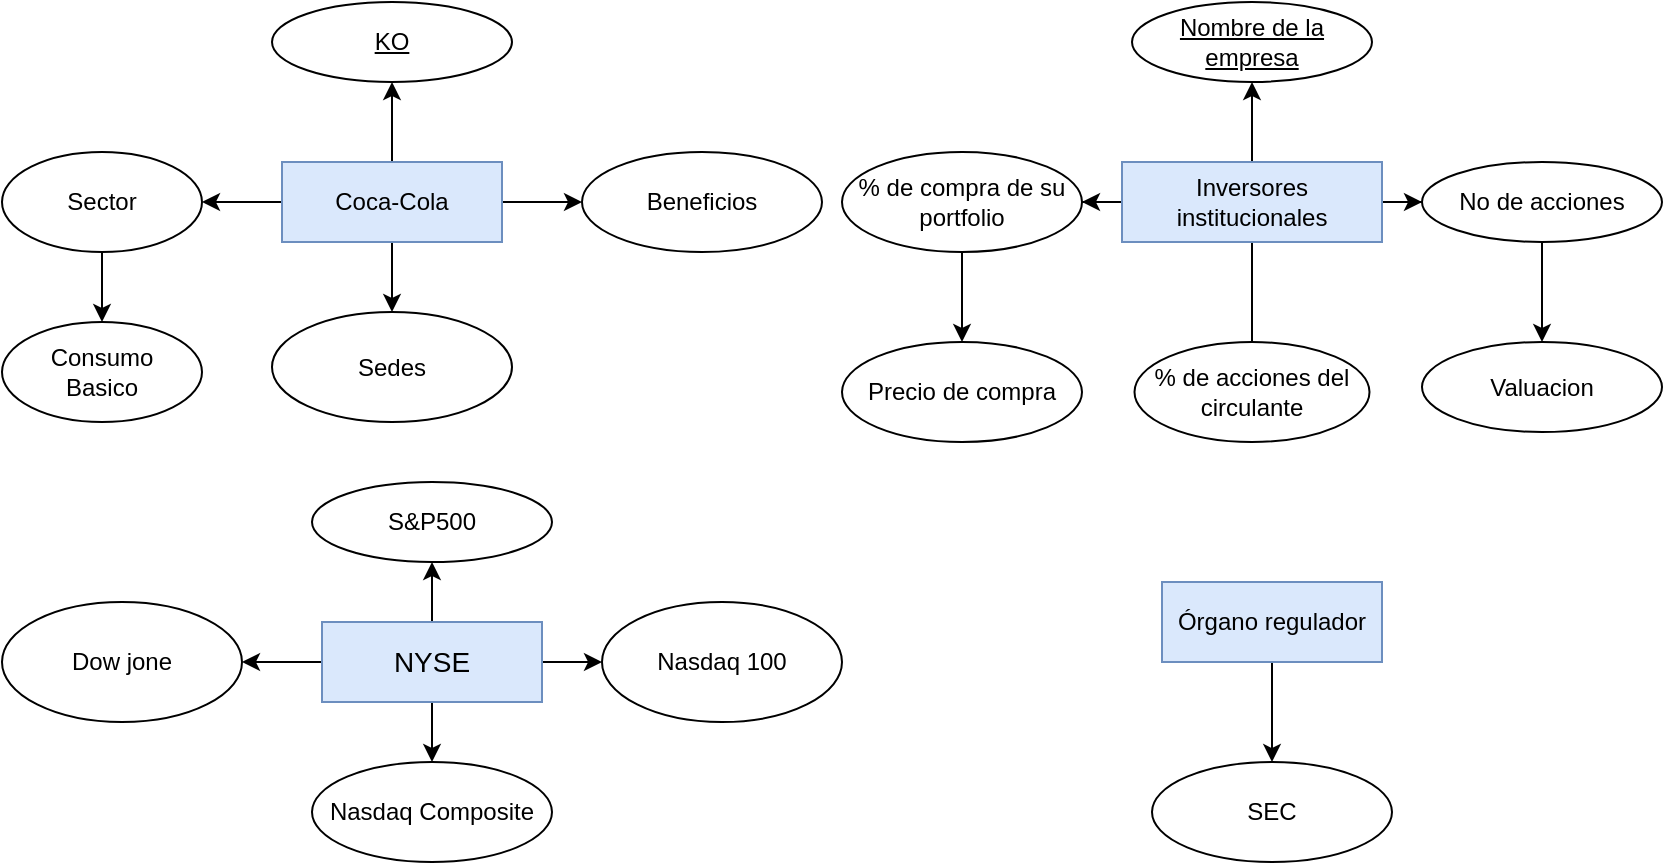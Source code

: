 <mxfile version="22.0.4" type="github">
  <diagram id="R2lEEEUBdFMjLlhIrx00" name="Page-1">
    <mxGraphModel dx="1035" dy="615" grid="1" gridSize="10" guides="1" tooltips="1" connect="1" arrows="1" fold="1" page="1" pageScale="1" pageWidth="1200" pageHeight="1600" background="none" math="0" shadow="0" extFonts="Permanent Marker^https://fonts.googleapis.com/css?family=Permanent+Marker">
      <root>
        <mxCell id="0" />
        <mxCell id="1" parent="0" />
        <mxCell id="t8iyPZO0zg24D1OOM_n5-48" value="" style="edgeStyle=orthogonalEdgeStyle;rounded=0;orthogonalLoop=1;jettySize=auto;html=1;" edge="1" parent="1" source="t8iyPZO0zg24D1OOM_n5-1" target="t8iyPZO0zg24D1OOM_n5-44">
          <mxGeometry relative="1" as="geometry" />
        </mxCell>
        <mxCell id="t8iyPZO0zg24D1OOM_n5-49" value="" style="edgeStyle=orthogonalEdgeStyle;rounded=0;orthogonalLoop=1;jettySize=auto;html=1;" edge="1" parent="1" source="t8iyPZO0zg24D1OOM_n5-1" target="t8iyPZO0zg24D1OOM_n5-46">
          <mxGeometry relative="1" as="geometry" />
        </mxCell>
        <mxCell id="t8iyPZO0zg24D1OOM_n5-50" value="" style="edgeStyle=orthogonalEdgeStyle;rounded=0;orthogonalLoop=1;jettySize=auto;html=1;" edge="1" parent="1" source="t8iyPZO0zg24D1OOM_n5-1" target="t8iyPZO0zg24D1OOM_n5-45">
          <mxGeometry relative="1" as="geometry" />
        </mxCell>
        <mxCell id="t8iyPZO0zg24D1OOM_n5-51" value="" style="edgeStyle=orthogonalEdgeStyle;rounded=0;orthogonalLoop=1;jettySize=auto;html=1;" edge="1" parent="1" source="t8iyPZO0zg24D1OOM_n5-1" target="t8iyPZO0zg24D1OOM_n5-47">
          <mxGeometry relative="1" as="geometry" />
        </mxCell>
        <mxCell id="t8iyPZO0zg24D1OOM_n5-1" value="&lt;font style=&quot;font-size: 14px;&quot;&gt;NYSE&lt;br&gt;&lt;/font&gt;" style="rounded=0;whiteSpace=wrap;html=1;fillColor=#dae8fc;strokeColor=#6c8ebf;" vertex="1" parent="1">
          <mxGeometry x="160" y="320" width="110" height="40" as="geometry" />
        </mxCell>
        <mxCell id="t8iyPZO0zg24D1OOM_n5-16" value="" style="edgeStyle=orthogonalEdgeStyle;rounded=0;orthogonalLoop=1;jettySize=auto;html=1;" edge="1" parent="1" source="t8iyPZO0zg24D1OOM_n5-4" target="t8iyPZO0zg24D1OOM_n5-15">
          <mxGeometry relative="1" as="geometry" />
        </mxCell>
        <mxCell id="t8iyPZO0zg24D1OOM_n5-18" value="" style="edgeStyle=orthogonalEdgeStyle;rounded=0;orthogonalLoop=1;jettySize=auto;html=1;" edge="1" parent="1" source="t8iyPZO0zg24D1OOM_n5-4" target="t8iyPZO0zg24D1OOM_n5-17">
          <mxGeometry relative="1" as="geometry" />
        </mxCell>
        <mxCell id="t8iyPZO0zg24D1OOM_n5-24" value="" style="edgeStyle=orthogonalEdgeStyle;rounded=0;orthogonalLoop=1;jettySize=auto;html=1;" edge="1" parent="1" source="t8iyPZO0zg24D1OOM_n5-4" target="t8iyPZO0zg24D1OOM_n5-23">
          <mxGeometry relative="1" as="geometry" />
        </mxCell>
        <mxCell id="t8iyPZO0zg24D1OOM_n5-25" value="" style="edgeStyle=orthogonalEdgeStyle;rounded=0;orthogonalLoop=1;jettySize=auto;html=1;" edge="1" parent="1" source="t8iyPZO0zg24D1OOM_n5-4" target="t8iyPZO0zg24D1OOM_n5-22">
          <mxGeometry relative="1" as="geometry" />
        </mxCell>
        <mxCell id="t8iyPZO0zg24D1OOM_n5-4" value="Coca-Cola" style="rounded=0;whiteSpace=wrap;html=1;fillColor=#dae8fc;strokeColor=#6c8ebf;" vertex="1" parent="1">
          <mxGeometry x="140" y="90" width="110" height="40" as="geometry" />
        </mxCell>
        <mxCell id="t8iyPZO0zg24D1OOM_n5-53" value="" style="edgeStyle=orthogonalEdgeStyle;rounded=0;orthogonalLoop=1;jettySize=auto;html=1;" edge="1" parent="1" source="t8iyPZO0zg24D1OOM_n5-5" target="t8iyPZO0zg24D1OOM_n5-52">
          <mxGeometry relative="1" as="geometry" />
        </mxCell>
        <mxCell id="t8iyPZO0zg24D1OOM_n5-5" value="Órgano regulador" style="rounded=0;whiteSpace=wrap;html=1;fillColor=#dae8fc;strokeColor=#6c8ebf;" vertex="1" parent="1">
          <mxGeometry x="580" y="300" width="110" height="40" as="geometry" />
        </mxCell>
        <mxCell id="t8iyPZO0zg24D1OOM_n5-27" value="" style="edgeStyle=orthogonalEdgeStyle;rounded=0;orthogonalLoop=1;jettySize=auto;html=1;" edge="1" parent="1" source="t8iyPZO0zg24D1OOM_n5-10" target="t8iyPZO0zg24D1OOM_n5-26">
          <mxGeometry relative="1" as="geometry" />
        </mxCell>
        <mxCell id="t8iyPZO0zg24D1OOM_n5-29" value="" style="edgeStyle=orthogonalEdgeStyle;rounded=0;orthogonalLoop=1;jettySize=auto;html=1;" edge="1" parent="1" source="t8iyPZO0zg24D1OOM_n5-10" target="t8iyPZO0zg24D1OOM_n5-28">
          <mxGeometry relative="1" as="geometry" />
        </mxCell>
        <mxCell id="t8iyPZO0zg24D1OOM_n5-32" value="" style="edgeStyle=orthogonalEdgeStyle;rounded=0;orthogonalLoop=1;jettySize=auto;html=1;" edge="1" parent="1" source="t8iyPZO0zg24D1OOM_n5-10">
          <mxGeometry relative="1" as="geometry">
            <mxPoint x="625" y="230" as="targetPoint" />
          </mxGeometry>
        </mxCell>
        <mxCell id="t8iyPZO0zg24D1OOM_n5-36" value="" style="edgeStyle=orthogonalEdgeStyle;rounded=0;orthogonalLoop=1;jettySize=auto;html=1;" edge="1" parent="1" source="t8iyPZO0zg24D1OOM_n5-10" target="t8iyPZO0zg24D1OOM_n5-34">
          <mxGeometry relative="1" as="geometry" />
        </mxCell>
        <mxCell id="t8iyPZO0zg24D1OOM_n5-10" value="Inversores institucionales" style="whiteSpace=wrap;html=1;fillColor=#dae8fc;strokeColor=#6c8ebf;rounded=0;" vertex="1" parent="1">
          <mxGeometry x="560" y="90" width="130" height="40" as="geometry" />
        </mxCell>
        <mxCell id="t8iyPZO0zg24D1OOM_n5-12" style="edgeStyle=orthogonalEdgeStyle;rounded=0;orthogonalLoop=1;jettySize=auto;html=1;exitX=0.5;exitY=1;exitDx=0;exitDy=0;" edge="1" parent="1" source="t8iyPZO0zg24D1OOM_n5-10" target="t8iyPZO0zg24D1OOM_n5-10">
          <mxGeometry relative="1" as="geometry" />
        </mxCell>
        <mxCell id="t8iyPZO0zg24D1OOM_n5-15" value="&lt;u&gt;KO&lt;/u&gt;" style="ellipse;whiteSpace=wrap;html=1;" vertex="1" parent="1">
          <mxGeometry x="135" y="10" width="120" height="40" as="geometry" />
        </mxCell>
        <mxCell id="t8iyPZO0zg24D1OOM_n5-21" value="" style="edgeStyle=orthogonalEdgeStyle;rounded=0;orthogonalLoop=1;jettySize=auto;html=1;" edge="1" parent="1" source="t8iyPZO0zg24D1OOM_n5-17" target="t8iyPZO0zg24D1OOM_n5-20">
          <mxGeometry relative="1" as="geometry" />
        </mxCell>
        <mxCell id="t8iyPZO0zg24D1OOM_n5-17" value="Sector&lt;br&gt;" style="ellipse;whiteSpace=wrap;html=1;" vertex="1" parent="1">
          <mxGeometry y="85" width="100" height="50" as="geometry" />
        </mxCell>
        <mxCell id="t8iyPZO0zg24D1OOM_n5-20" value="Consumo&lt;br&gt;Basico" style="ellipse;whiteSpace=wrap;html=1;" vertex="1" parent="1">
          <mxGeometry y="170" width="100" height="50" as="geometry" />
        </mxCell>
        <mxCell id="t8iyPZO0zg24D1OOM_n5-22" value="Beneficios" style="ellipse;whiteSpace=wrap;html=1;" vertex="1" parent="1">
          <mxGeometry x="290" y="85" width="120" height="50" as="geometry" />
        </mxCell>
        <mxCell id="t8iyPZO0zg24D1OOM_n5-23" value="Sedes" style="ellipse;whiteSpace=wrap;html=1;" vertex="1" parent="1">
          <mxGeometry x="135" y="165" width="120" height="55" as="geometry" />
        </mxCell>
        <mxCell id="t8iyPZO0zg24D1OOM_n5-26" value="&lt;u&gt;Nombre de la empresa&lt;/u&gt;" style="ellipse;whiteSpace=wrap;html=1;" vertex="1" parent="1">
          <mxGeometry x="565" y="10" width="120" height="40" as="geometry" />
        </mxCell>
        <mxCell id="t8iyPZO0zg24D1OOM_n5-40" value="" style="edgeStyle=orthogonalEdgeStyle;rounded=0;orthogonalLoop=1;jettySize=auto;html=1;" edge="1" parent="1" source="t8iyPZO0zg24D1OOM_n5-28" target="t8iyPZO0zg24D1OOM_n5-39">
          <mxGeometry relative="1" as="geometry" />
        </mxCell>
        <mxCell id="t8iyPZO0zg24D1OOM_n5-28" value="No de acciones" style="ellipse;whiteSpace=wrap;html=1;" vertex="1" parent="1">
          <mxGeometry x="710" y="90" width="120" height="40" as="geometry" />
        </mxCell>
        <mxCell id="t8iyPZO0zg24D1OOM_n5-33" value="% de acciones del circulante" style="ellipse;whiteSpace=wrap;html=1;" vertex="1" parent="1">
          <mxGeometry x="566.25" y="180" width="117.5" height="50" as="geometry" />
        </mxCell>
        <mxCell id="t8iyPZO0zg24D1OOM_n5-42" value="" style="edgeStyle=orthogonalEdgeStyle;rounded=0;orthogonalLoop=1;jettySize=auto;html=1;" edge="1" parent="1" source="t8iyPZO0zg24D1OOM_n5-34" target="t8iyPZO0zg24D1OOM_n5-37">
          <mxGeometry relative="1" as="geometry" />
        </mxCell>
        <mxCell id="t8iyPZO0zg24D1OOM_n5-34" value="% de compra de su portfolio" style="ellipse;whiteSpace=wrap;html=1;" vertex="1" parent="1">
          <mxGeometry x="420" y="85" width="120" height="50" as="geometry" />
        </mxCell>
        <mxCell id="t8iyPZO0zg24D1OOM_n5-37" value="Precio de compra" style="ellipse;whiteSpace=wrap;html=1;" vertex="1" parent="1">
          <mxGeometry x="420" y="180" width="120" height="50" as="geometry" />
        </mxCell>
        <mxCell id="t8iyPZO0zg24D1OOM_n5-39" value="Valuacion&lt;br&gt;" style="ellipse;whiteSpace=wrap;html=1;" vertex="1" parent="1">
          <mxGeometry x="710" y="180" width="120" height="45" as="geometry" />
        </mxCell>
        <mxCell id="t8iyPZO0zg24D1OOM_n5-44" value="S&amp;amp;P500&lt;br&gt;" style="ellipse;whiteSpace=wrap;html=1;" vertex="1" parent="1">
          <mxGeometry x="155" y="250" width="120" height="40" as="geometry" />
        </mxCell>
        <mxCell id="t8iyPZO0zg24D1OOM_n5-45" value="Dow jone" style="ellipse;whiteSpace=wrap;html=1;" vertex="1" parent="1">
          <mxGeometry y="310" width="120" height="60" as="geometry" />
        </mxCell>
        <mxCell id="t8iyPZO0zg24D1OOM_n5-46" value="Nasdaq 100" style="ellipse;whiteSpace=wrap;html=1;" vertex="1" parent="1">
          <mxGeometry x="300" y="310" width="120" height="60" as="geometry" />
        </mxCell>
        <mxCell id="t8iyPZO0zg24D1OOM_n5-47" value="Nasdaq Composite&lt;br&gt;" style="ellipse;whiteSpace=wrap;html=1;" vertex="1" parent="1">
          <mxGeometry x="155" y="390" width="120" height="50" as="geometry" />
        </mxCell>
        <mxCell id="t8iyPZO0zg24D1OOM_n5-52" value="SEC" style="ellipse;whiteSpace=wrap;html=1;" vertex="1" parent="1">
          <mxGeometry x="575" y="390" width="120" height="50" as="geometry" />
        </mxCell>
      </root>
    </mxGraphModel>
  </diagram>
</mxfile>
